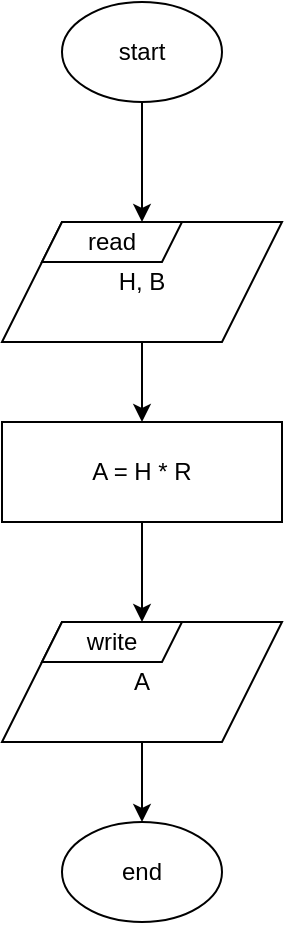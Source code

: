 <mxfile version="24.0.3" type="github">
  <diagram id="C5RBs43oDa-KdzZeNtuy" name="Page-1">
    <mxGraphModel dx="788" dy="751" grid="1" gridSize="10" guides="1" tooltips="1" connect="1" arrows="1" fold="1" page="1" pageScale="1" pageWidth="827" pageHeight="1169" math="0" shadow="0">
      <root>
        <mxCell id="WIyWlLk6GJQsqaUBKTNV-0" />
        <mxCell id="WIyWlLk6GJQsqaUBKTNV-1" parent="WIyWlLk6GJQsqaUBKTNV-0" />
        <mxCell id="7on_kM9ksG6Svcnzk46f-7" value="" style="edgeStyle=orthogonalEdgeStyle;rounded=0;orthogonalLoop=1;jettySize=auto;html=1;" edge="1" parent="WIyWlLk6GJQsqaUBKTNV-1" source="7on_kM9ksG6Svcnzk46f-0" target="7on_kM9ksG6Svcnzk46f-1">
          <mxGeometry relative="1" as="geometry" />
        </mxCell>
        <mxCell id="7on_kM9ksG6Svcnzk46f-0" value="start" style="ellipse;whiteSpace=wrap;html=1;" vertex="1" parent="WIyWlLk6GJQsqaUBKTNV-1">
          <mxGeometry x="130" y="20" width="80" height="50" as="geometry" />
        </mxCell>
        <mxCell id="7on_kM9ksG6Svcnzk46f-10" value="" style="edgeStyle=orthogonalEdgeStyle;rounded=0;orthogonalLoop=1;jettySize=auto;html=1;" edge="1" parent="WIyWlLk6GJQsqaUBKTNV-1" source="7on_kM9ksG6Svcnzk46f-1" target="7on_kM9ksG6Svcnzk46f-9">
          <mxGeometry relative="1" as="geometry" />
        </mxCell>
        <mxCell id="7on_kM9ksG6Svcnzk46f-1" value="H, B" style="shape=parallelogram;perimeter=parallelogramPerimeter;whiteSpace=wrap;html=1;fixedSize=1;size=30;" vertex="1" parent="WIyWlLk6GJQsqaUBKTNV-1">
          <mxGeometry x="100" y="130" width="140" height="60" as="geometry" />
        </mxCell>
        <mxCell id="7on_kM9ksG6Svcnzk46f-3" value="read" style="shape=parallelogram;perimeter=parallelogramPerimeter;whiteSpace=wrap;html=1;fixedSize=1;size=10;" vertex="1" parent="WIyWlLk6GJQsqaUBKTNV-1">
          <mxGeometry x="120" y="130" width="70" height="20" as="geometry" />
        </mxCell>
        <mxCell id="7on_kM9ksG6Svcnzk46f-21" style="edgeStyle=orthogonalEdgeStyle;rounded=0;orthogonalLoop=1;jettySize=auto;html=1;entryX=0.5;entryY=0;entryDx=0;entryDy=0;" edge="1" parent="WIyWlLk6GJQsqaUBKTNV-1" source="7on_kM9ksG6Svcnzk46f-9" target="7on_kM9ksG6Svcnzk46f-14">
          <mxGeometry relative="1" as="geometry" />
        </mxCell>
        <mxCell id="7on_kM9ksG6Svcnzk46f-9" value="A = H * R" style="whiteSpace=wrap;html=1;" vertex="1" parent="WIyWlLk6GJQsqaUBKTNV-1">
          <mxGeometry x="100" y="230" width="140" height="50" as="geometry" />
        </mxCell>
        <mxCell id="7on_kM9ksG6Svcnzk46f-24" value="" style="edgeStyle=orthogonalEdgeStyle;rounded=0;orthogonalLoop=1;jettySize=auto;html=1;" edge="1" parent="WIyWlLk6GJQsqaUBKTNV-1" source="7on_kM9ksG6Svcnzk46f-14" target="7on_kM9ksG6Svcnzk46f-23">
          <mxGeometry relative="1" as="geometry" />
        </mxCell>
        <mxCell id="7on_kM9ksG6Svcnzk46f-14" value="A" style="shape=parallelogram;perimeter=parallelogramPerimeter;whiteSpace=wrap;html=1;fixedSize=1;size=30;" vertex="1" parent="WIyWlLk6GJQsqaUBKTNV-1">
          <mxGeometry x="100" y="330" width="140" height="60" as="geometry" />
        </mxCell>
        <mxCell id="7on_kM9ksG6Svcnzk46f-15" value="write" style="shape=parallelogram;perimeter=parallelogramPerimeter;whiteSpace=wrap;html=1;fixedSize=1;size=10;" vertex="1" parent="WIyWlLk6GJQsqaUBKTNV-1">
          <mxGeometry x="120" y="330" width="70" height="20" as="geometry" />
        </mxCell>
        <mxCell id="7on_kM9ksG6Svcnzk46f-23" value="end" style="ellipse;whiteSpace=wrap;html=1;" vertex="1" parent="WIyWlLk6GJQsqaUBKTNV-1">
          <mxGeometry x="130" y="430" width="80" height="50" as="geometry" />
        </mxCell>
      </root>
    </mxGraphModel>
  </diagram>
</mxfile>
